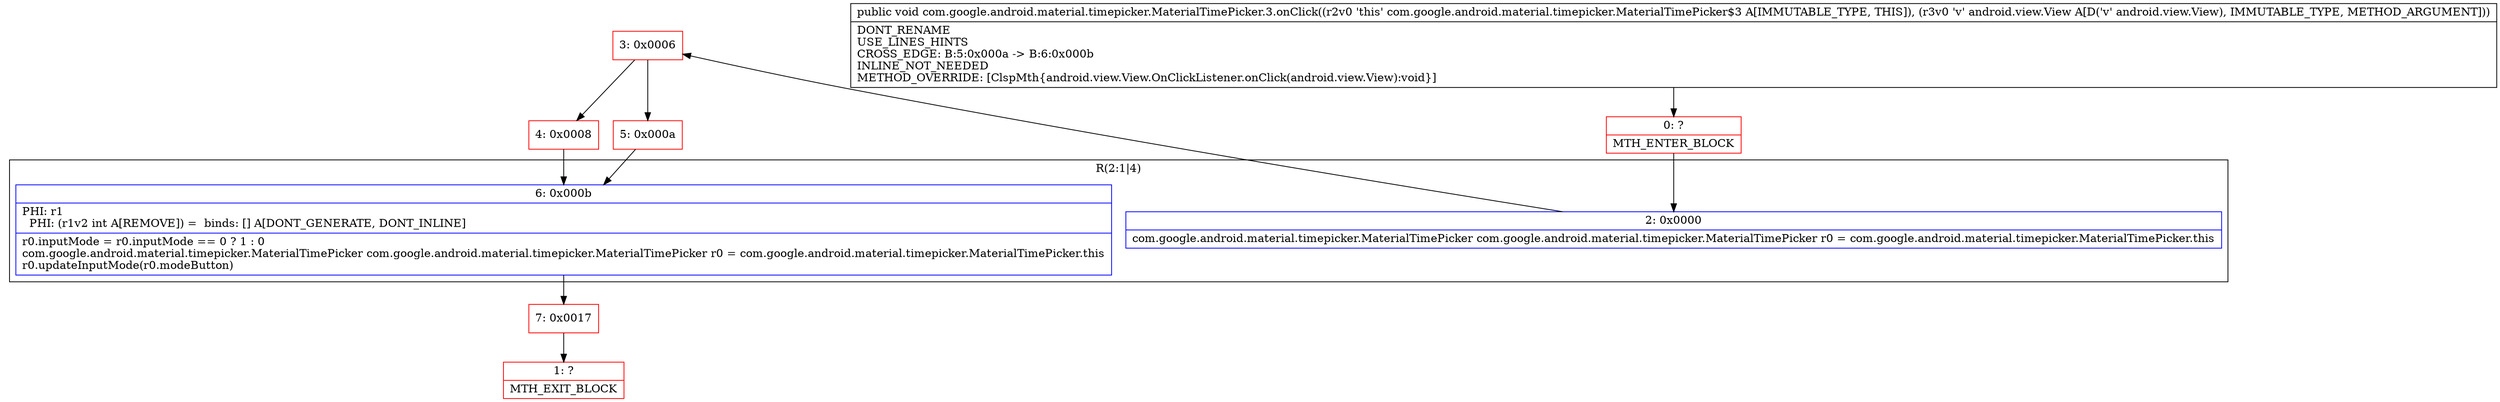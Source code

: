 digraph "CFG forcom.google.android.material.timepicker.MaterialTimePicker.3.onClick(Landroid\/view\/View;)V" {
subgraph cluster_Region_1673149728 {
label = "R(2:1|4)";
node [shape=record,color=blue];
Node_2 [shape=record,label="{2\:\ 0x0000|com.google.android.material.timepicker.MaterialTimePicker com.google.android.material.timepicker.MaterialTimePicker r0 = com.google.android.material.timepicker.MaterialTimePicker.this\l}"];
Node_6 [shape=record,label="{6\:\ 0x000b|PHI: r1 \l  PHI: (r1v2 int A[REMOVE]) =  binds: [] A[DONT_GENERATE, DONT_INLINE]\l|r0.inputMode = r0.inputMode == 0 ? 1 : 0\lcom.google.android.material.timepicker.MaterialTimePicker com.google.android.material.timepicker.MaterialTimePicker r0 = com.google.android.material.timepicker.MaterialTimePicker.this\lr0.updateInputMode(r0.modeButton)\l}"];
}
Node_0 [shape=record,color=red,label="{0\:\ ?|MTH_ENTER_BLOCK\l}"];
Node_3 [shape=record,color=red,label="{3\:\ 0x0006}"];
Node_4 [shape=record,color=red,label="{4\:\ 0x0008}"];
Node_7 [shape=record,color=red,label="{7\:\ 0x0017}"];
Node_1 [shape=record,color=red,label="{1\:\ ?|MTH_EXIT_BLOCK\l}"];
Node_5 [shape=record,color=red,label="{5\:\ 0x000a}"];
MethodNode[shape=record,label="{public void com.google.android.material.timepicker.MaterialTimePicker.3.onClick((r2v0 'this' com.google.android.material.timepicker.MaterialTimePicker$3 A[IMMUTABLE_TYPE, THIS]), (r3v0 'v' android.view.View A[D('v' android.view.View), IMMUTABLE_TYPE, METHOD_ARGUMENT]))  | DONT_RENAME\lUSE_LINES_HINTS\lCROSS_EDGE: B:5:0x000a \-\> B:6:0x000b\lINLINE_NOT_NEEDED\lMETHOD_OVERRIDE: [ClspMth\{android.view.View.OnClickListener.onClick(android.view.View):void\}]\l}"];
MethodNode -> Node_0;Node_2 -> Node_3;
Node_6 -> Node_7;
Node_0 -> Node_2;
Node_3 -> Node_4;
Node_3 -> Node_5;
Node_4 -> Node_6;
Node_7 -> Node_1;
Node_5 -> Node_6;
}

